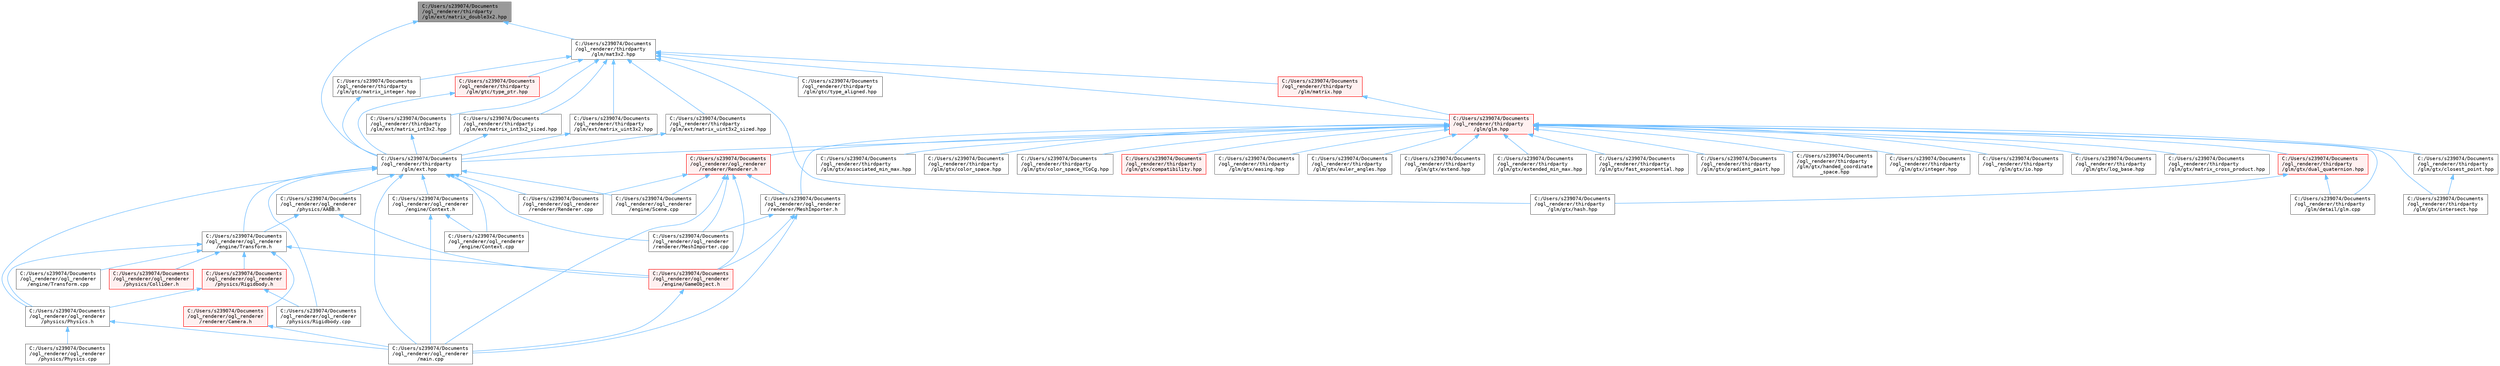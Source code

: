 digraph "C:/Users/s239074/Documents/ogl_renderer/thirdparty/glm/ext/matrix_double3x2.hpp"
{
 // LATEX_PDF_SIZE
  bgcolor="transparent";
  edge [fontname=Terminal,fontsize=10,labelfontname=Helvetica,labelfontsize=10];
  node [fontname=Terminal,fontsize=10,shape=box,height=0.2,width=0.4];
  Node1 [label="C:/Users/s239074/Documents\l/ogl_renderer/thirdparty\l/glm/ext/matrix_double3x2.hpp",height=0.2,width=0.4,color="gray40", fillcolor="grey60", style="filled", fontcolor="black",tooltip=" "];
  Node1 -> Node2 [dir="back",color="steelblue1",style="solid"];
  Node2 [label="C:/Users/s239074/Documents\l/ogl_renderer/thirdparty\l/glm/ext.hpp",height=0.2,width=0.4,color="grey40", fillcolor="white", style="filled",URL="$ext_8hpp.html",tooltip=" "];
  Node2 -> Node3 [dir="back",color="steelblue1",style="solid"];
  Node3 [label="C:/Users/s239074/Documents\l/ogl_renderer/ogl_renderer\l/engine/Context.cpp",height=0.2,width=0.4,color="grey40", fillcolor="white", style="filled",URL="$_context_8cpp.html",tooltip=" "];
  Node2 -> Node4 [dir="back",color="steelblue1",style="solid"];
  Node4 [label="C:/Users/s239074/Documents\l/ogl_renderer/ogl_renderer\l/engine/Context.h",height=0.2,width=0.4,color="grey40", fillcolor="white", style="filled",URL="$_context_8h.html",tooltip=" "];
  Node4 -> Node3 [dir="back",color="steelblue1",style="solid"];
  Node4 -> Node5 [dir="back",color="steelblue1",style="solid"];
  Node5 [label="C:/Users/s239074/Documents\l/ogl_renderer/ogl_renderer\l/main.cpp",height=0.2,width=0.4,color="grey40", fillcolor="white", style="filled",URL="$main_8cpp.html",tooltip=" "];
  Node2 -> Node6 [dir="back",color="steelblue1",style="solid"];
  Node6 [label="C:/Users/s239074/Documents\l/ogl_renderer/ogl_renderer\l/engine/Scene.cpp",height=0.2,width=0.4,color="grey40", fillcolor="white", style="filled",URL="$_scene_8cpp.html",tooltip=" "];
  Node2 -> Node7 [dir="back",color="steelblue1",style="solid"];
  Node7 [label="C:/Users/s239074/Documents\l/ogl_renderer/ogl_renderer\l/engine/Transform.h",height=0.2,width=0.4,color="grey40", fillcolor="white", style="filled",URL="$_transform_8h.html",tooltip=" "];
  Node7 -> Node8 [dir="back",color="steelblue1",style="solid"];
  Node8 [label="C:/Users/s239074/Documents\l/ogl_renderer/ogl_renderer\l/engine/GameObject.h",height=0.2,width=0.4,color="red", fillcolor="#FFF0F0", style="filled",URL="$_game_object_8h.html",tooltip=" "];
  Node8 -> Node5 [dir="back",color="steelblue1",style="solid"];
  Node7 -> Node11 [dir="back",color="steelblue1",style="solid"];
  Node11 [label="C:/Users/s239074/Documents\l/ogl_renderer/ogl_renderer\l/engine/Transform.cpp",height=0.2,width=0.4,color="grey40", fillcolor="white", style="filled",URL="$_transform_8cpp.html",tooltip=" "];
  Node7 -> Node12 [dir="back",color="steelblue1",style="solid"];
  Node12 [label="C:/Users/s239074/Documents\l/ogl_renderer/ogl_renderer\l/physics/Collider.h",height=0.2,width=0.4,color="red", fillcolor="#FFF0F0", style="filled",URL="$_collider_8h.html",tooltip=" "];
  Node7 -> Node14 [dir="back",color="steelblue1",style="solid"];
  Node14 [label="C:/Users/s239074/Documents\l/ogl_renderer/ogl_renderer\l/physics/Physics.h",height=0.2,width=0.4,color="grey40", fillcolor="white", style="filled",URL="$_physics_8h.html",tooltip=" "];
  Node14 -> Node5 [dir="back",color="steelblue1",style="solid"];
  Node14 -> Node15 [dir="back",color="steelblue1",style="solid"];
  Node15 [label="C:/Users/s239074/Documents\l/ogl_renderer/ogl_renderer\l/physics/Physics.cpp",height=0.2,width=0.4,color="grey40", fillcolor="white", style="filled",URL="$_physics_8cpp.html",tooltip=" "];
  Node7 -> Node17 [dir="back",color="steelblue1",style="solid"];
  Node17 [label="C:/Users/s239074/Documents\l/ogl_renderer/ogl_renderer\l/physics/Rigidbody.h",height=0.2,width=0.4,color="red", fillcolor="#FFF0F0", style="filled",URL="$_rigidbody_8h.html",tooltip=" "];
  Node17 -> Node14 [dir="back",color="steelblue1",style="solid"];
  Node17 -> Node18 [dir="back",color="steelblue1",style="solid"];
  Node18 [label="C:/Users/s239074/Documents\l/ogl_renderer/ogl_renderer\l/physics/Rigidbody.cpp",height=0.2,width=0.4,color="grey40", fillcolor="white", style="filled",URL="$_rigidbody_8cpp.html",tooltip=" "];
  Node7 -> Node19 [dir="back",color="steelblue1",style="solid"];
  Node19 [label="C:/Users/s239074/Documents\l/ogl_renderer/ogl_renderer\l/renderer/Camera.h",height=0.2,width=0.4,color="red", fillcolor="#FFF0F0", style="filled",URL="$ogl__renderer_2renderer_2_camera_8h.html",tooltip=" "];
  Node19 -> Node5 [dir="back",color="steelblue1",style="solid"];
  Node2 -> Node5 [dir="back",color="steelblue1",style="solid"];
  Node2 -> Node21 [dir="back",color="steelblue1",style="solid"];
  Node21 [label="C:/Users/s239074/Documents\l/ogl_renderer/ogl_renderer\l/physics/AABB.h",height=0.2,width=0.4,color="grey40", fillcolor="white", style="filled",URL="$ogl__renderer_2physics_2_a_a_b_b_8h.html",tooltip=" "];
  Node21 -> Node8 [dir="back",color="steelblue1",style="solid"];
  Node21 -> Node7 [dir="back",color="steelblue1",style="solid"];
  Node2 -> Node14 [dir="back",color="steelblue1",style="solid"];
  Node2 -> Node18 [dir="back",color="steelblue1",style="solid"];
  Node2 -> Node22 [dir="back",color="steelblue1",style="solid"];
  Node22 [label="C:/Users/s239074/Documents\l/ogl_renderer/ogl_renderer\l/renderer/MeshImporter.cpp",height=0.2,width=0.4,color="grey40", fillcolor="white", style="filled",URL="$_mesh_importer_8cpp.html",tooltip=" "];
  Node2 -> Node23 [dir="back",color="steelblue1",style="solid"];
  Node23 [label="C:/Users/s239074/Documents\l/ogl_renderer/ogl_renderer\l/renderer/Renderer.cpp",height=0.2,width=0.4,color="grey40", fillcolor="white", style="filled",URL="$_renderer_8cpp.html",tooltip=" "];
  Node1 -> Node24 [dir="back",color="steelblue1",style="solid"];
  Node24 [label="C:/Users/s239074/Documents\l/ogl_renderer/thirdparty\l/glm/mat3x2.hpp",height=0.2,width=0.4,color="grey40", fillcolor="white", style="filled",URL="$mat3x2_8hpp.html",tooltip=" "];
  Node24 -> Node25 [dir="back",color="steelblue1",style="solid"];
  Node25 [label="C:/Users/s239074/Documents\l/ogl_renderer/thirdparty\l/glm/ext/matrix_int3x2.hpp",height=0.2,width=0.4,color="grey40", fillcolor="white", style="filled",URL="$matrix__int3x2_8hpp.html",tooltip=" "];
  Node25 -> Node2 [dir="back",color="steelblue1",style="solid"];
  Node24 -> Node26 [dir="back",color="steelblue1",style="solid"];
  Node26 [label="C:/Users/s239074/Documents\l/ogl_renderer/thirdparty\l/glm/ext/matrix_int3x2_sized.hpp",height=0.2,width=0.4,color="grey40", fillcolor="white", style="filled",URL="$matrix__int3x2__sized_8hpp.html",tooltip=" "];
  Node26 -> Node2 [dir="back",color="steelblue1",style="solid"];
  Node24 -> Node27 [dir="back",color="steelblue1",style="solid"];
  Node27 [label="C:/Users/s239074/Documents\l/ogl_renderer/thirdparty\l/glm/ext/matrix_uint3x2.hpp",height=0.2,width=0.4,color="grey40", fillcolor="white", style="filled",URL="$matrix__uint3x2_8hpp.html",tooltip=" "];
  Node27 -> Node2 [dir="back",color="steelblue1",style="solid"];
  Node24 -> Node28 [dir="back",color="steelblue1",style="solid"];
  Node28 [label="C:/Users/s239074/Documents\l/ogl_renderer/thirdparty\l/glm/ext/matrix_uint3x2_sized.hpp",height=0.2,width=0.4,color="grey40", fillcolor="white", style="filled",URL="$matrix__uint3x2__sized_8hpp.html",tooltip=" "];
  Node28 -> Node2 [dir="back",color="steelblue1",style="solid"];
  Node24 -> Node29 [dir="back",color="steelblue1",style="solid"];
  Node29 [label="C:/Users/s239074/Documents\l/ogl_renderer/thirdparty\l/glm/glm.hpp",height=0.2,width=0.4,color="red", fillcolor="#FFF0F0", style="filled",URL="$glm_8hpp.html",tooltip=" "];
  Node29 -> Node30 [dir="back",color="steelblue1",style="solid"];
  Node30 [label="C:/Users/s239074/Documents\l/ogl_renderer/ogl_renderer\l/renderer/MeshImporter.h",height=0.2,width=0.4,color="grey40", fillcolor="white", style="filled",URL="$_mesh_importer_8h.html",tooltip=" "];
  Node30 -> Node8 [dir="back",color="steelblue1",style="solid"];
  Node30 -> Node5 [dir="back",color="steelblue1",style="solid"];
  Node30 -> Node22 [dir="back",color="steelblue1",style="solid"];
  Node29 -> Node31 [dir="back",color="steelblue1",style="solid"];
  Node31 [label="C:/Users/s239074/Documents\l/ogl_renderer/ogl_renderer\l/renderer/Renderer.h",height=0.2,width=0.4,color="red", fillcolor="#FFF0F0", style="filled",URL="$_renderer_8h.html",tooltip=" "];
  Node31 -> Node8 [dir="back",color="steelblue1",style="solid"];
  Node31 -> Node6 [dir="back",color="steelblue1",style="solid"];
  Node31 -> Node5 [dir="back",color="steelblue1",style="solid"];
  Node31 -> Node22 [dir="back",color="steelblue1",style="solid"];
  Node31 -> Node30 [dir="back",color="steelblue1",style="solid"];
  Node31 -> Node23 [dir="back",color="steelblue1",style="solid"];
  Node29 -> Node36 [dir="back",color="steelblue1",style="solid"];
  Node36 [label="C:/Users/s239074/Documents\l/ogl_renderer/thirdparty\l/glm/detail/glm.cpp",height=0.2,width=0.4,color="grey40", fillcolor="white", style="filled",URL="$glm_8cpp.html",tooltip=" "];
  Node29 -> Node2 [dir="back",color="steelblue1",style="solid"];
  Node29 -> Node37 [dir="back",color="steelblue1",style="solid"];
  Node37 [label="C:/Users/s239074/Documents\l/ogl_renderer/thirdparty\l/glm/gtx/associated_min_max.hpp",height=0.2,width=0.4,color="grey40", fillcolor="white", style="filled",URL="$associated__min__max_8hpp.html",tooltip=" "];
  Node29 -> Node38 [dir="back",color="steelblue1",style="solid"];
  Node38 [label="C:/Users/s239074/Documents\l/ogl_renderer/thirdparty\l/glm/gtx/closest_point.hpp",height=0.2,width=0.4,color="grey40", fillcolor="white", style="filled",URL="$closest__point_8hpp.html",tooltip=" "];
  Node38 -> Node39 [dir="back",color="steelblue1",style="solid"];
  Node39 [label="C:/Users/s239074/Documents\l/ogl_renderer/thirdparty\l/glm/gtx/intersect.hpp",height=0.2,width=0.4,color="grey40", fillcolor="white", style="filled",URL="$intersect_8hpp.html",tooltip=" "];
  Node29 -> Node40 [dir="back",color="steelblue1",style="solid"];
  Node40 [label="C:/Users/s239074/Documents\l/ogl_renderer/thirdparty\l/glm/gtx/color_space.hpp",height=0.2,width=0.4,color="grey40", fillcolor="white", style="filled",URL="$gtx_2color__space_8hpp.html",tooltip=" "];
  Node29 -> Node41 [dir="back",color="steelblue1",style="solid"];
  Node41 [label="C:/Users/s239074/Documents\l/ogl_renderer/thirdparty\l/glm/gtx/color_space_YCoCg.hpp",height=0.2,width=0.4,color="grey40", fillcolor="white", style="filled",URL="$color__space___y_co_cg_8hpp.html",tooltip=" "];
  Node29 -> Node42 [dir="back",color="steelblue1",style="solid"];
  Node42 [label="C:/Users/s239074/Documents\l/ogl_renderer/thirdparty\l/glm/gtx/compatibility.hpp",height=0.2,width=0.4,color="red", fillcolor="#FFF0F0", style="filled",URL="$compatibility_8hpp.html",tooltip=" "];
  Node29 -> Node45 [dir="back",color="steelblue1",style="solid"];
  Node45 [label="C:/Users/s239074/Documents\l/ogl_renderer/thirdparty\l/glm/gtx/dual_quaternion.hpp",height=0.2,width=0.4,color="red", fillcolor="#FFF0F0", style="filled",URL="$dual__quaternion_8hpp.html",tooltip=" "];
  Node45 -> Node36 [dir="back",color="steelblue1",style="solid"];
  Node45 -> Node46 [dir="back",color="steelblue1",style="solid"];
  Node46 [label="C:/Users/s239074/Documents\l/ogl_renderer/thirdparty\l/glm/gtx/hash.hpp",height=0.2,width=0.4,color="grey40", fillcolor="white", style="filled",URL="$hash_8hpp.html",tooltip=" "];
  Node29 -> Node51 [dir="back",color="steelblue1",style="solid"];
  Node51 [label="C:/Users/s239074/Documents\l/ogl_renderer/thirdparty\l/glm/gtx/easing.hpp",height=0.2,width=0.4,color="grey40", fillcolor="white", style="filled",URL="$easing_8hpp.html",tooltip=" "];
  Node29 -> Node44 [dir="back",color="steelblue1",style="solid"];
  Node44 [label="C:/Users/s239074/Documents\l/ogl_renderer/thirdparty\l/glm/gtx/euler_angles.hpp",height=0.2,width=0.4,color="grey40", fillcolor="white", style="filled",URL="$euler__angles_8hpp.html",tooltip=" "];
  Node29 -> Node52 [dir="back",color="steelblue1",style="solid"];
  Node52 [label="C:/Users/s239074/Documents\l/ogl_renderer/thirdparty\l/glm/gtx/extend.hpp",height=0.2,width=0.4,color="grey40", fillcolor="white", style="filled",URL="$extend_8hpp.html",tooltip=" "];
  Node29 -> Node53 [dir="back",color="steelblue1",style="solid"];
  Node53 [label="C:/Users/s239074/Documents\l/ogl_renderer/thirdparty\l/glm/gtx/extended_min_max.hpp",height=0.2,width=0.4,color="grey40", fillcolor="white", style="filled",URL="$extended__min__max_8hpp.html",tooltip=" "];
  Node29 -> Node54 [dir="back",color="steelblue1",style="solid"];
  Node54 [label="C:/Users/s239074/Documents\l/ogl_renderer/thirdparty\l/glm/gtx/fast_exponential.hpp",height=0.2,width=0.4,color="grey40", fillcolor="white", style="filled",URL="$fast__exponential_8hpp.html",tooltip=" "];
  Node29 -> Node55 [dir="back",color="steelblue1",style="solid"];
  Node55 [label="C:/Users/s239074/Documents\l/ogl_renderer/thirdparty\l/glm/gtx/gradient_paint.hpp",height=0.2,width=0.4,color="grey40", fillcolor="white", style="filled",URL="$gradient__paint_8hpp.html",tooltip=" "];
  Node29 -> Node56 [dir="back",color="steelblue1",style="solid"];
  Node56 [label="C:/Users/s239074/Documents\l/ogl_renderer/thirdparty\l/glm/gtx/handed_coordinate\l_space.hpp",height=0.2,width=0.4,color="grey40", fillcolor="white", style="filled",URL="$handed__coordinate__space_8hpp.html",tooltip=" "];
  Node29 -> Node57 [dir="back",color="steelblue1",style="solid"];
  Node57 [label="C:/Users/s239074/Documents\l/ogl_renderer/thirdparty\l/glm/gtx/integer.hpp",height=0.2,width=0.4,color="grey40", fillcolor="white", style="filled",URL="$gtx_2integer_8hpp.html",tooltip=" "];
  Node29 -> Node39 [dir="back",color="steelblue1",style="solid"];
  Node29 -> Node50 [dir="back",color="steelblue1",style="solid"];
  Node50 [label="C:/Users/s239074/Documents\l/ogl_renderer/thirdparty\l/glm/gtx/io.hpp",height=0.2,width=0.4,color="grey40", fillcolor="white", style="filled",URL="$io_8hpp.html",tooltip=" "];
  Node29 -> Node58 [dir="back",color="steelblue1",style="solid"];
  Node58 [label="C:/Users/s239074/Documents\l/ogl_renderer/thirdparty\l/glm/gtx/log_base.hpp",height=0.2,width=0.4,color="grey40", fillcolor="white", style="filled",URL="$log__base_8hpp.html",tooltip=" "];
  Node29 -> Node59 [dir="back",color="steelblue1",style="solid"];
  Node59 [label="C:/Users/s239074/Documents\l/ogl_renderer/thirdparty\l/glm/gtx/matrix_cross_product.hpp",height=0.2,width=0.4,color="grey40", fillcolor="white", style="filled",URL="$matrix__cross__product_8hpp.html",tooltip=" "];
  Node24 -> Node88 [dir="back",color="steelblue1",style="solid"];
  Node88 [label="C:/Users/s239074/Documents\l/ogl_renderer/thirdparty\l/glm/gtc/matrix_integer.hpp",height=0.2,width=0.4,color="grey40", fillcolor="white", style="filled",URL="$gtc_2matrix__integer_8hpp.html",tooltip=" "];
  Node88 -> Node2 [dir="back",color="steelblue1",style="solid"];
  Node24 -> Node89 [dir="back",color="steelblue1",style="solid"];
  Node89 [label="C:/Users/s239074/Documents\l/ogl_renderer/thirdparty\l/glm/gtc/type_aligned.hpp",height=0.2,width=0.4,color="grey40", fillcolor="white", style="filled",URL="$gtc_2type__aligned_8hpp.html",tooltip=" "];
  Node24 -> Node90 [dir="back",color="steelblue1",style="solid"];
  Node90 [label="C:/Users/s239074/Documents\l/ogl_renderer/thirdparty\l/glm/gtc/type_ptr.hpp",height=0.2,width=0.4,color="red", fillcolor="#FFF0F0", style="filled",URL="$type__ptr_8hpp.html",tooltip=" "];
  Node90 -> Node2 [dir="back",color="steelblue1",style="solid"];
  Node24 -> Node46 [dir="back",color="steelblue1",style="solid"];
  Node24 -> Node92 [dir="back",color="steelblue1",style="solid"];
  Node92 [label="C:/Users/s239074/Documents\l/ogl_renderer/thirdparty\l/glm/matrix.hpp",height=0.2,width=0.4,color="red", fillcolor="#FFF0F0", style="filled",URL="$matrix_8hpp.html",tooltip=" "];
  Node92 -> Node29 [dir="back",color="steelblue1",style="solid"];
}

